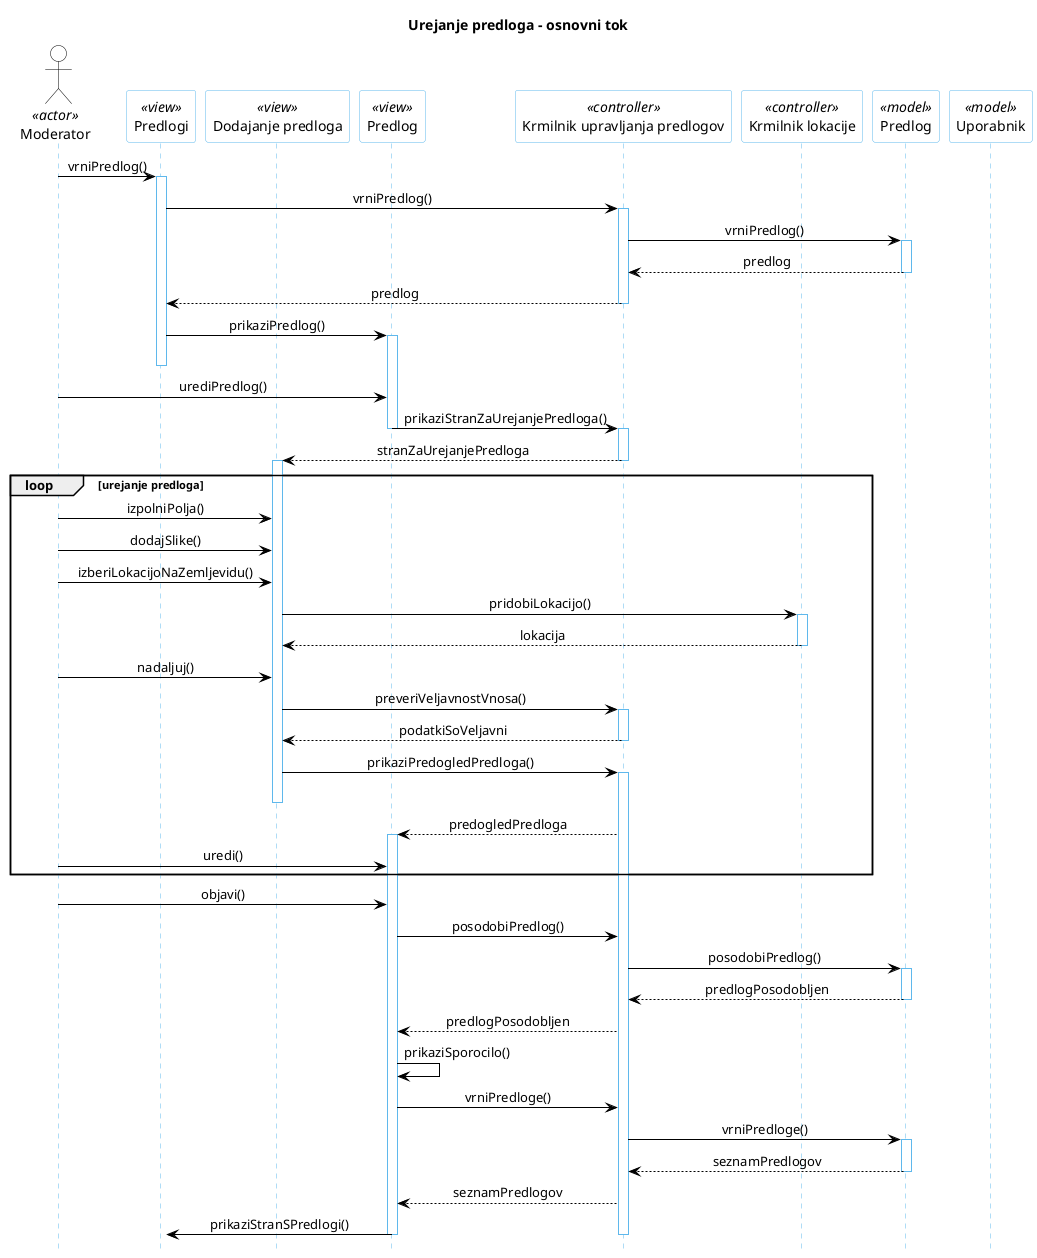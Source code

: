 @startuml UrejanjePredlogaOsnovni

hide footbox

skinparam backgroundcolor white
skinparam defaultTextAlignment center
skinparam actorBorderColor black
skinparam actorBackgroundColor white
skinparam arrowColor black  
skinparam sequenceLifeLineBorderColor #5FB8EC
skinparam sequenceParticipantBorderColor #5FB8EC
skinparam sequenceParticipantBackgroundColor white

title "Urejanje predloga - osnovni tok"

actor "Moderator" AS U <<actor>>

participant "Predlogi" as Predlogi <<view>>
participant "Dodajanje predloga" as Dodajanje <<view>>
participant "Predlog" as Predlog <<view>>
participant "Krmilnik upravljanja predlogov" as Krmilnik <<controller>>
participant "Krmilnik lokacije" as KrmilnikL <<controller>>
participant "Predlog" as  PredlogModel <<model>>
participant "Uporabnik" as Uporabnik<<model>>

U -> Predlogi: vrniPredlog()
activate Predlogi

Predlogi -> Krmilnik: vrniPredlog()
activate Krmilnik

Krmilnik -> PredlogModel: vrniPredlog()
activate PredlogModel

PredlogModel -[dotted]> Krmilnik: predlog
deactivate PredlogModel


Krmilnik -[dotted]> Predlogi: predlog
deactivate Krmilnik

Predlogi -> Predlog: prikaziPredlog()
activate Predlog
deactivate Predlogi

U -> Predlog: urediPredlog()
Predlog -> Krmilnik: prikaziStranZaUrejanjePredloga()
deactivate Predlog

activate Krmilnik



Krmilnik -[dotted]> Dodajanje: stranZaUrejanjePredloga
deactivate Krmilnik
activate Dodajanje
deactivate Predlogi



loop urejanje predloga
  U -> Dodajanje: izpolniPolja()
  U -> Dodajanje: dodajSlike()
  U -> Dodajanje: izberiLokacijoNaZemljevidu()

  Dodajanje -> KrmilnikL: pridobiLokacijo()
  activate KrmilnikL
  KrmilnikL -[dotted]> Dodajanje: lokacija
  deactivate KrmilnikL

  U -> Dodajanje: nadaljuj()

  Dodajanje -> Krmilnik: preveriVeljavnostVnosa()
  activate Krmilnik

  Krmilnik -[dotted]> Dodajanje: podatkiSoVeljavni
  deactivate Krmilnik

  Dodajanje -> Krmilnik: prikaziPredogledPredloga()
  activate Krmilnik
  deactivate Dodajanje

  Krmilnik -[dotted]> Predlog: predogledPredloga
  activate Predlog
  U -> Predlog: uredi()
end

U -> Predlog: objavi()
Predlog -> Krmilnik: posodobiPredlog()
Krmilnik -> PredlogModel: posodobiPredlog()
activate PredlogModel
PredlogModel -[dotted]> Krmilnik: predlogPosodobljen
deactivate PredlogModel
Krmilnik -[dotted]> Predlog: predlogPosodobljen
Predlog -> Predlog: prikaziSporocilo()

Predlog -> Krmilnik: vrniPredloge()
Krmilnik -> PredlogModel: vrniPredloge()
activate PredlogModel
PredlogModel -[dotted]> Krmilnik: seznamPredlogov
deactivate PredlogModel
Krmilnik -[dotted]> Predlog: seznamPredlogov
Predlog -> Predlogi: prikaziStranSPredlogi()
deactivate Predlog
deactivate Krmilnik

activate Predlogi


@enduml
